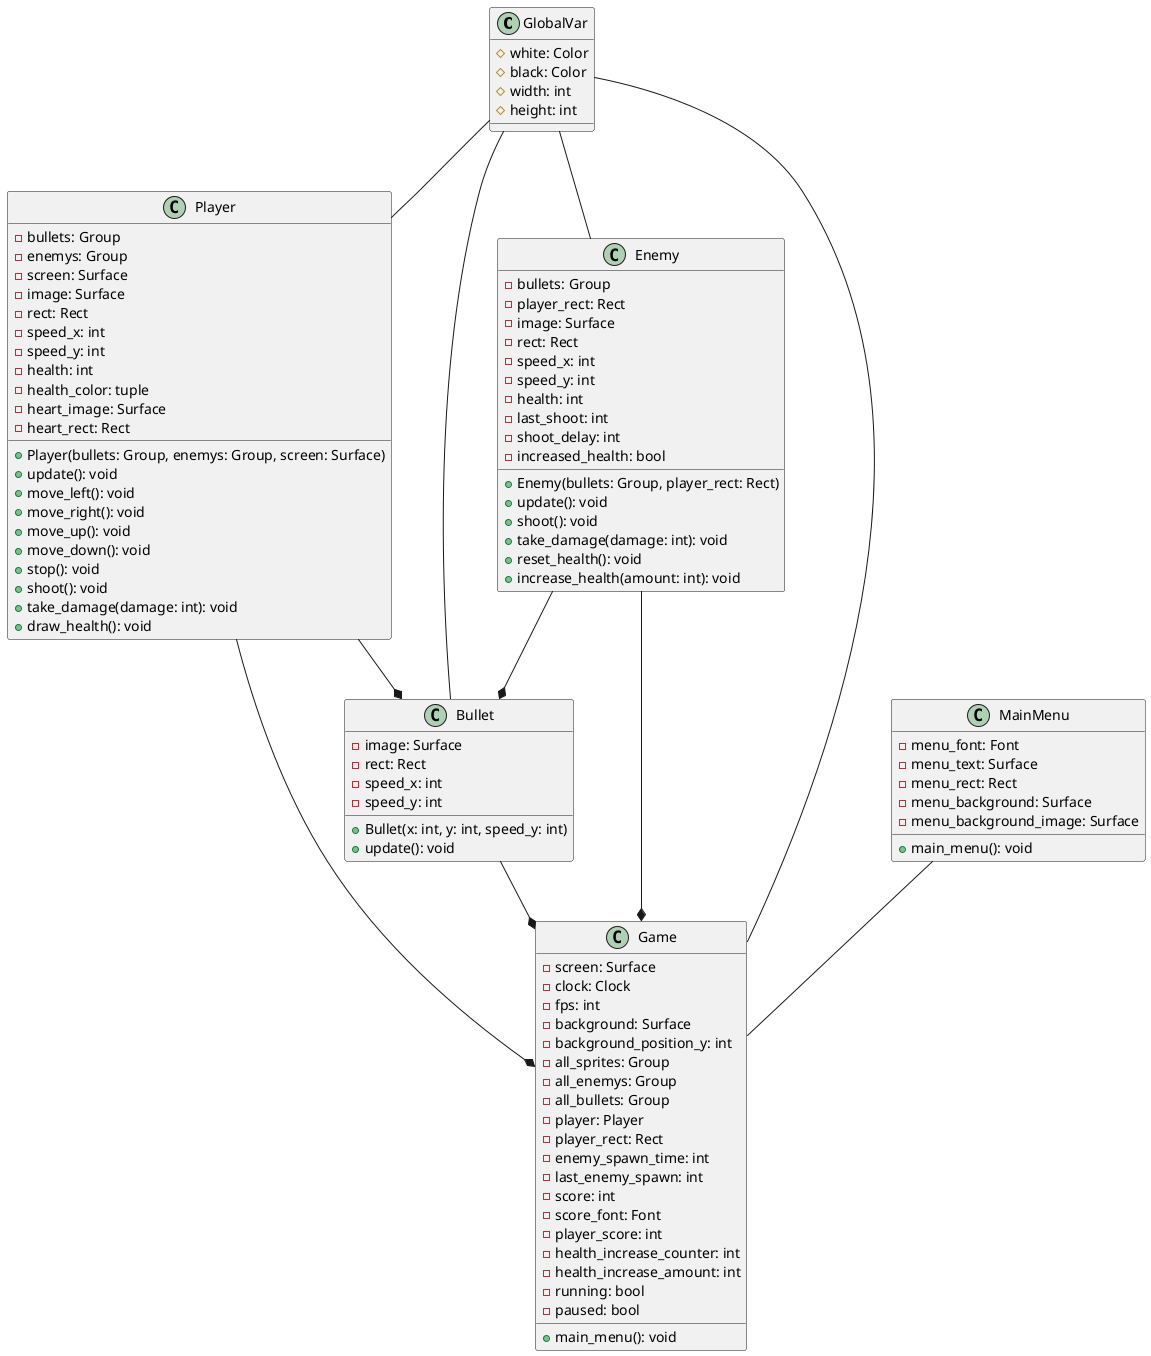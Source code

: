 @startuml
class GlobalVar {
    # white: Color
    # black: Color
    # width: int
    # height: int
}

class Bullet {
    - image: Surface
    - rect: Rect
    - speed_x: int
    - speed_y: int
    + Bullet(x: int, y: int, speed_y: int)
    + update(): void
}

class Player {
    - bullets: Group
    - enemys: Group
    - screen: Surface
    - image: Surface
    - rect: Rect
    - speed_x: int
    - speed_y: int
    - health: int
    - health_color: tuple
    - heart_image: Surface
    - heart_rect: Rect
    + Player(bullets: Group, enemys: Group, screen: Surface)
    + update(): void
    + move_left(): void
    + move_right(): void
    + move_up(): void
    + move_down(): void
    + stop(): void
    + shoot(): void
    + take_damage(damage: int): void
    + draw_health(): void
}

class Enemy {
    - bullets: Group
    - player_rect: Rect
    - image: Surface
    - rect: Rect
    - speed_x: int
    - speed_y: int
    - health: int
    - last_shoot: int
    - shoot_delay: int
    - increased_health: bool
    + Enemy(bullets: Group, player_rect: Rect)
    + update(): void
    + shoot(): void
    + take_damage(damage: int): void
    + reset_health(): void
    + increase_health(amount: int): void
}

class MainMenu {
    - menu_font: Font
    - menu_text: Surface
    - menu_rect: Rect
    - menu_background: Surface
    - menu_background_image: Surface
    + main_menu(): void
}

class Game {
    - screen: Surface
    - clock: Clock
    - fps: int
    - background: Surface
    - background_position_y: int
    - all_sprites: Group
    - all_enemys: Group
    - all_bullets: Group
    - player: Player
    - player_rect: Rect
    - enemy_spawn_time: int
    - last_enemy_spawn: int
    - score: int
    - score_font: Font
    - player_score: int
    - health_increase_counter: int
    - health_increase_amount: int
    - running: bool
    - paused: bool
    + main_menu(): void
}

GlobalVar -- Game
GlobalVar -- Player
GlobalVar -- Bullet
GlobalVar -- Enemy
Player --* Bullet
Enemy --* Bullet
MainMenu -- Game
Player --* Game
Bullet --* Game
Enemy --* Game
@enduml
